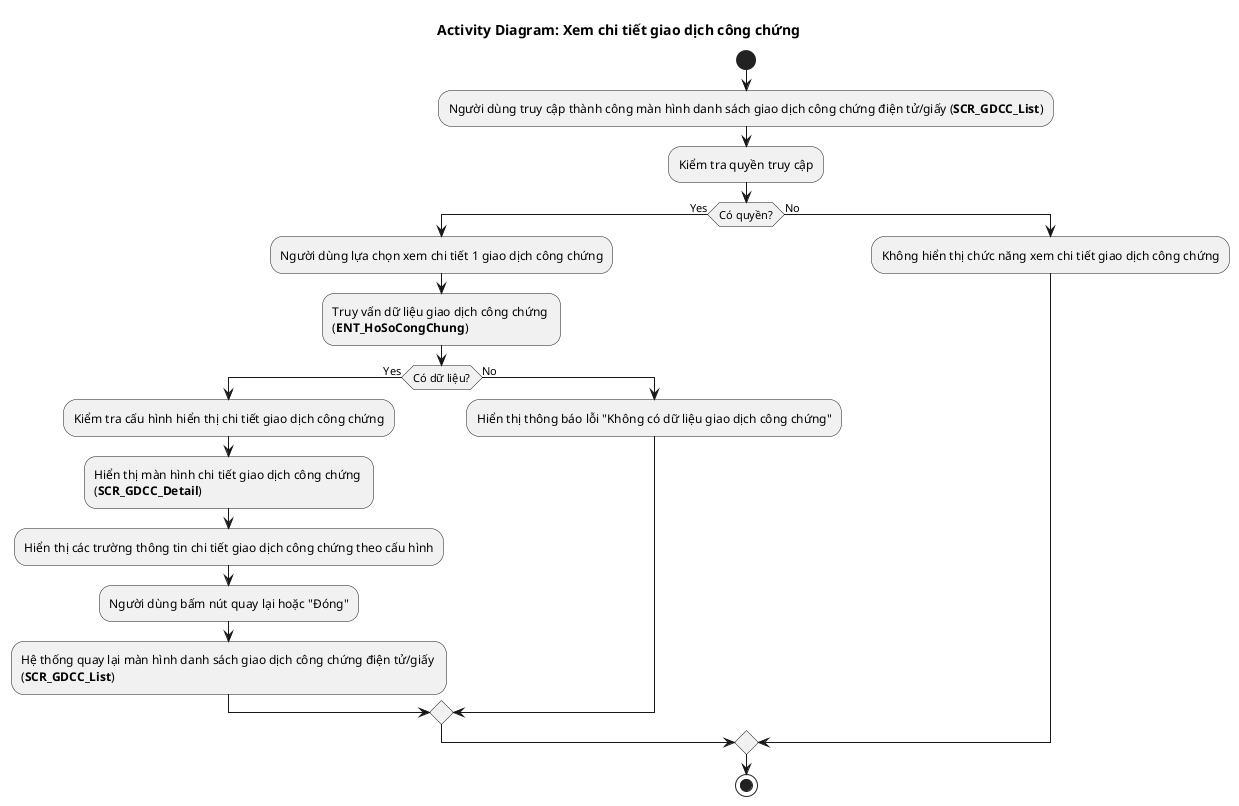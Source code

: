 @startuml AD_GDCC_Detail
!pragma layout smetana
title Activity Diagram: Xem chi tiết giao dịch công chứng

start
:Người dùng truy cập thành công màn hình danh sách giao dịch công chứng điện tử/giấy (**SCR_GDCC_List**);
:Kiểm tra quyền truy cập;
if (Có quyền?) then (Yes)
    :Người dùng lựa chọn xem chi tiết 1 giao dịch công chứng;
    :Truy vấn dữ liệu giao dịch công chứng \n(**ENT_HoSoCongChung**);
        if (Có dữ liệu?) then (Yes)
            :Kiểm tra cấu hình hiển thị chi tiết giao dịch công chứng;
            :Hiển thị màn hình chi tiết giao dịch công chứng \n(**SCR_GDCC_Detail**);
            :Hiển thị các trường thông tin chi tiết giao dịch công chứng theo cấu hình;
            :Người dùng bấm nút quay lại hoặc "Đóng";
            :Hệ thống quay lại màn hình danh sách giao dịch công chứng điện tử/giấy \n(**SCR_GDCC_List**);
        else (No)
            :Hiển thị thông báo lỗi "Không có dữ liệu giao dịch công chứng";  
        endif
else (No)
  :Không hiển thị chức năng xem chi tiết giao dịch công chứng;
endif
stop
@enduml